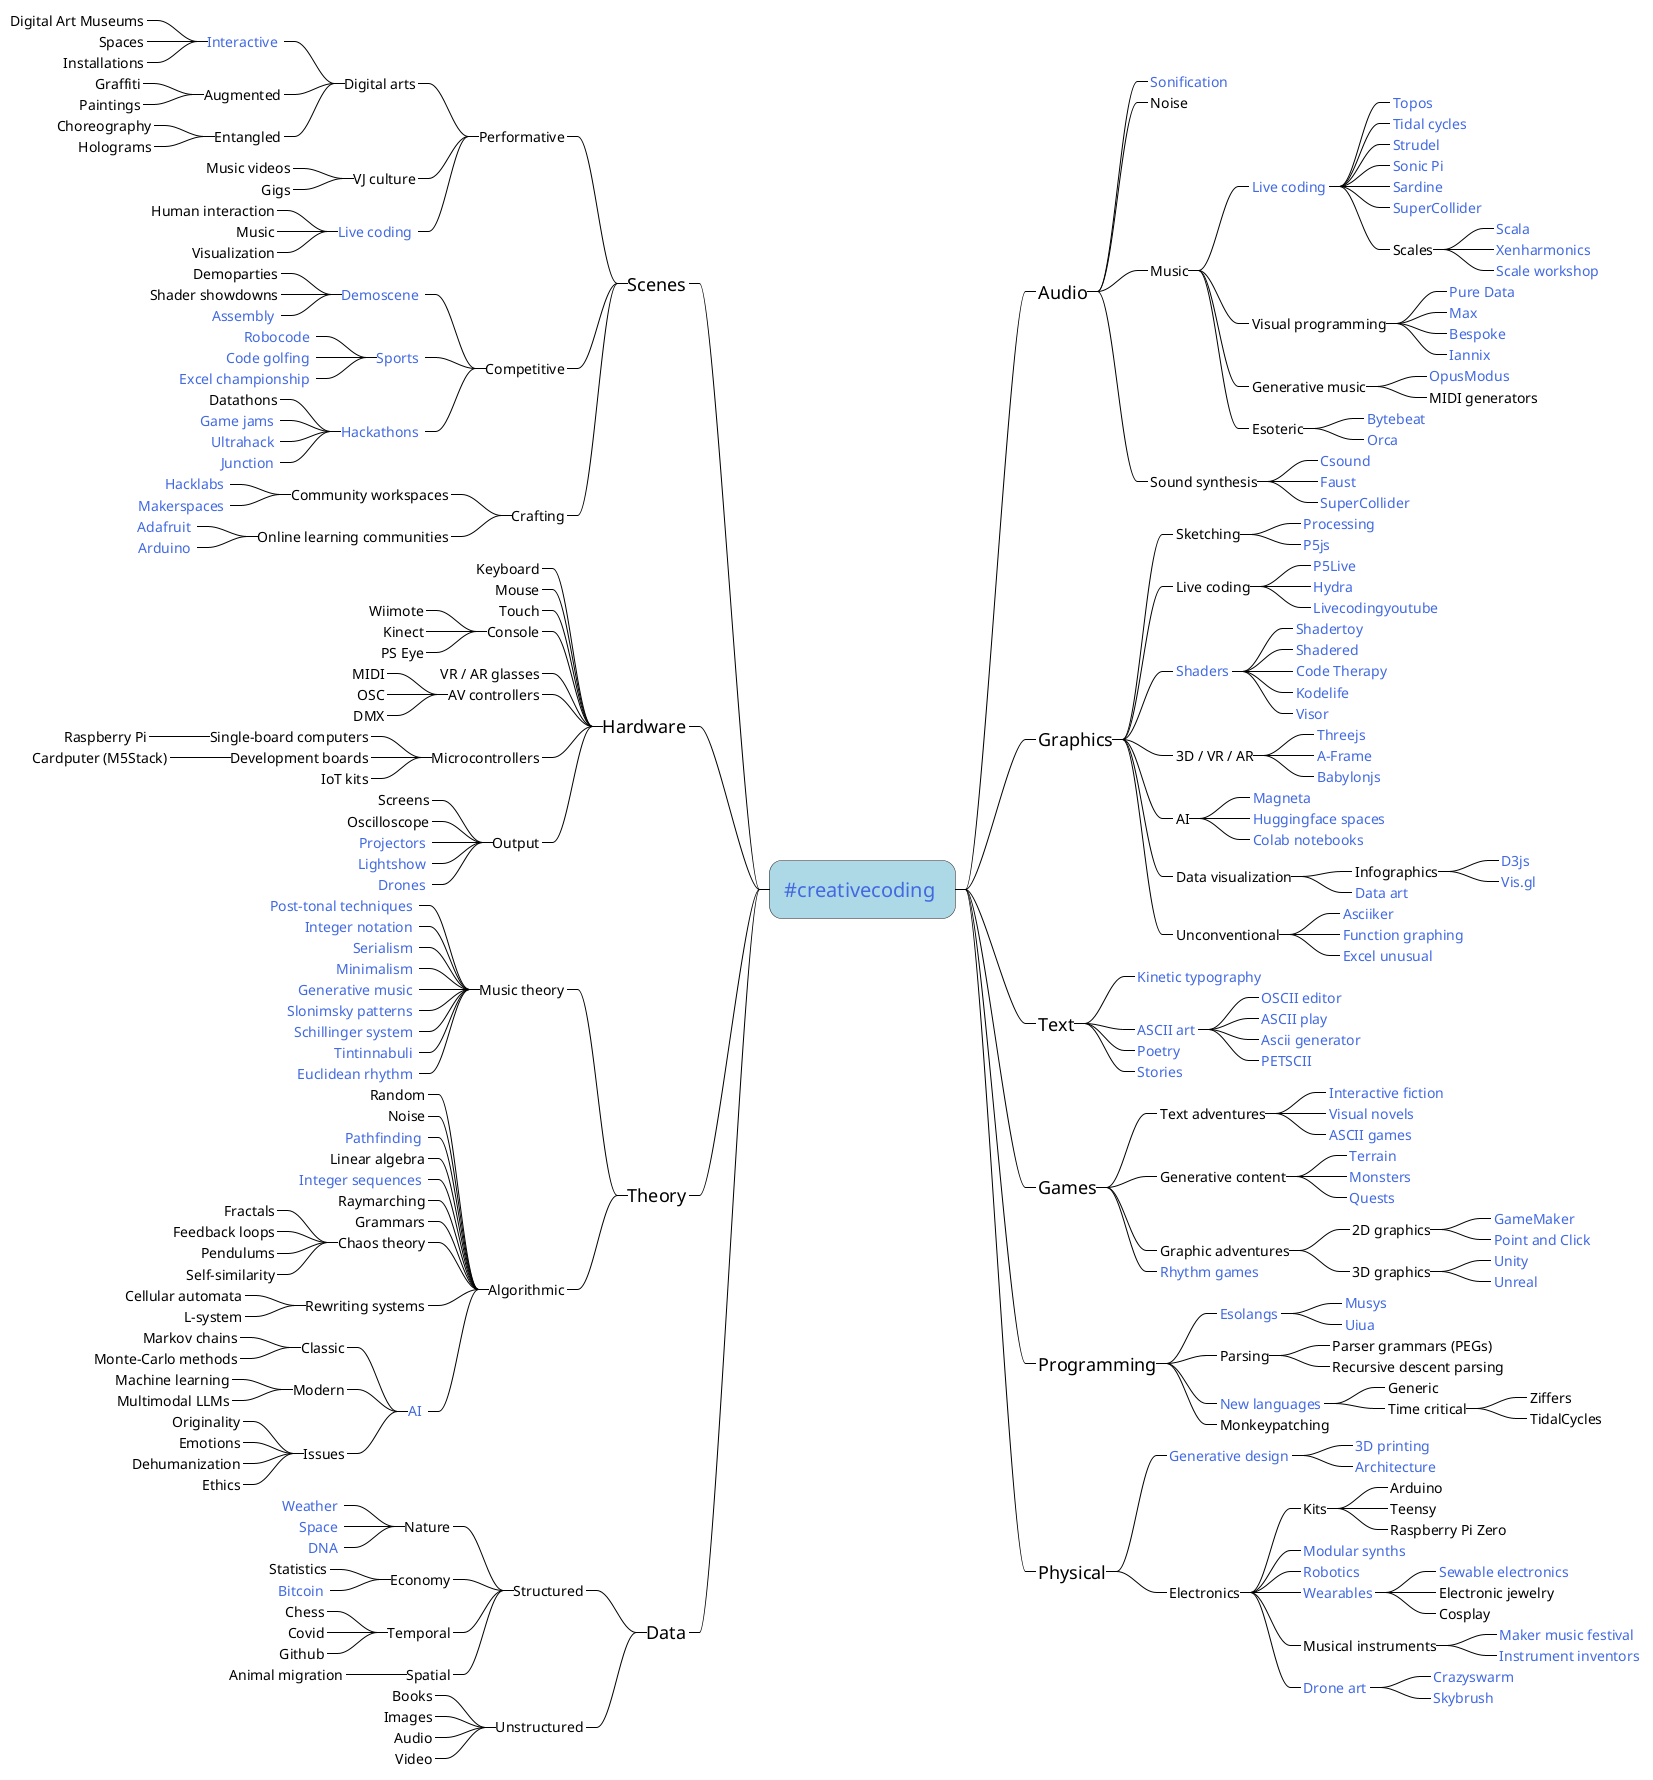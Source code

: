 @startmindmap
<style>
mindmapDiagram 
{
  node {
    Margin 25
    Padding 15
    LineThickness 0.5
    FontName Consolas
  }
  node {
    :depth(0) {
      FontSize 20
    }
    :depth(1) {
      FontSize 18
    }
  }
  boxless {
    Margin 15
    FontColor Black
  }
  arrow {
    Maring 100
    LineStyle 0
    LineThickness 1.0
    LineColor Black
  }
  .center {
    HyperlinkColor RoyalBlue
    BackgroundColor lightblue
    HyperlinkUnderlineThickness 0
    HyperlinkUnderline false
  }
  .link {
    Padding 15
    HyperlinkColor RoyalBlue
    HyperlinkUnderlineThickness 0
    HyperlinkUnderline false
  }
}
</style>

skinparam svgLinkTarget _blank

* [[https://github.com/terkelg/awesome-creative-coding #creativecoding]] <<center>>

**_ Audio
***_ [[https://sonification.design/ Sonification]] <<link>>
***_ Noise
***_ Music
****_ [[https://livecodingbook.toplap.org Live coding]] <<link>>
*****_ [[https://topos.live Topos]] <<link>>
*****_ [[https://tidalcycles.org/ Tidal cycles]] <<link>>
*****_ [[https://strudel.tidalcycles.org/ Strudel]] <<link>>
*****_ [[https://sonic-pi.net/ Sonic Pi]] <<link>>
*****_ [[https://sardine.raphaelforment.fr/ Sardine]] <<link>>
*****_ [[https://supercollider.github.io/ SuperCollider]] <<link>>
*****_ Scales
******_ [[https://www.huygens-fokker.org/scala/ Scala]] <<link>>
******_ [[https://en.xen.wiki/w/Main_Page Xenharmonics]] <<link>>
******_ [[https://scaleworkshop.plainsound.org Scale workshop]] <<link>>
****_ Visual programming
*****_ [[https://puredata.info/ Pure Data]] <<link>>
*****_ [[https://cycling74.com/products/max Max]] <<link>>
*****_ [[https://www.bespokesynth.com/ Bespoke]] <<link>>
*****_ [[https://www.iannix.org/en/whatisiannix/ Iannix]] <<link>>
****_ Generative music
*****_ [[https://opusmodus.com/ OpusModus]] <<link>>
*****_ MIDI generators
****_ Esoteric
*****_ [[https://dollchan.net/bytebeat/ Bytebeat]] <<link>>
*****_ [[https://hundredrabbits.itch.io/orca Orca]] <<link>>

***_ Sound synthesis
****_ [[https://csound.com/ Csound]] <<link>>
****_ [[https://faust.grame.fr/ Faust]] <<link>>
****_ [[https://supercollider.github.io/ SuperCollider]] <<link>>

**_ Graphics
***_ Sketching
****_ [[https://processing.org/ Processing]] <<link>>
****_ [[https://p5js.org/ P5js]] <<link>>
***_ Live coding
****_ [[https://teddavis.org/p5live P5Live]] <<link>>
****_ [[https://hydra.ojack.xyz/ Hydra]] <<link>>
****_ [[https://livecodingyoutube.github.io Livecodingyoutube]] <<link>>
***_ [[https://thebookofshaders.com/{What are shaders?} Shaders]] <<link>>
****_ [[https://www.shadertoy.com/ Shadertoy]] <<link>>
****_ [[https://shadered.org/ Shadered]] <<link>>
****_ [[https://thecodetherapy.com/ Code Therapy]] <<link>>
****_ [[https://hexler.net/kodelife Kodelife]] <<link>>
****_ [[https://www.visor.live/ Visor]] <<link>>
***_ 3D / VR / AR
****_ [[https://threejs.org/ Threejs]] <<link>>
****_ [[https://aframe.io/ A-Frame]] <<link>>
****_ [[https://playground.babylonjs.com/ Babylonjs]] <<link>>
***_ AI
****_ [[https://magenta.tensorflow.org/demos Magneta]] <<link>>
****_ [[https://huggingface.co/spaces/ Huggingface spaces]] <<link>>
****_ [[https://github.com/amrzv/awesome-colab-notebooks Colab notebooks]] <<link>>

***_  Data visualization
****_ Infographics
*****_ [[https://d3js.org/ D3js]] <<link>>
*****_ [[https://vis.gl/frameworks Vis.gl]] <<link>>
****_ [[https://www.ted.com/playlists/201/art_from_data Data art]] <<link>>
***_ Unconventional
****_ [[https://asciicker.com/ Asciiker]] <<link>>
****_ [[https://github.com/harry7557558/spirula Function graphing]] <<link>>
****_ [[https://excelunusual.com/ Excel unusual]] <<link>>

**_ Text
***_ [[https://timrodenbroeker.de/processing-tutorial-kinetic-typography-1 Kinetic typography]] <<link>>
***_ [[https://github.com/khrome/ascii-art-docs/blob/master/History.md ASCII art]] <<link>>
****_ [[https://gitlab.com/adelfaure/oscii OSCII editor]] <<link>>
****_ [[https://play.ertdfgcvb.xyz/ ASCII play]] <<link>>
****_ [[https://github.com/JuliaPoo/AsciiArtist Ascii generator]] <<link>>
****_ [[https://github.com/nurpax/petmate PETSCII]] <<link>>
***_ [[https://github.com/coreybobco/generativepoetry-py Poetry]] <<link>>
***_ [[https://nanogenmo.github.io/ Stories]] <<link>>

**_ Games
***_ Text adventures
****_ [[https://github.com/tajmone/awesome-interactive-fiction Interactive fiction]] <<link>>
****_ [[https://www.renpy.org/ Visual novels]] <<link>>
****_ [[https://adelfaure.net/games/ ASCII games]] <<link>>

***_ Generative content
****_ [[https://urn.fi/URN:NBN:fi:tuni-202304234159 Terrain]] <<link>>
****_ [[https://www.kylehuang.design/monstergan Monsters]] <<link>>
****_ [[https://github.com/gknappattack/DRAGN-Town-Quests Quests]] <<link>>
***_ Graphic adventures
****_ 2D graphics
*****_ [[https://gamemaker.io/en GameMaker]] <<link>>
*****_ [[https://github.com/topics/point-and-click Point and Click]] <<link>>
****_ 3D graphics
*****_ [[https://unity.com/ Unity]] <<link>>
*****_ [[https://www.unrealengine.com/en-US Unreal]] <<link>>
***_ [[https://github.com/topics/rhythm-game Rhythm games]] <<link>>

**_ Programming
***_ [[https://esolangs.org/wiki/Main_Page Esolangs]] <<link>>
****_ [[https://esolangs.org/wiki/MUSYS Musys]] <<link>>
****_ [[https://www.uiua.org Uiua]] <<link>>
***_ Parsing
****_ Parser grammars (PEGs)
****_ Recursive descent parsing
***_ [[https://eloquentjavascript.net/12_language.html New languages]] <<link>>
****_ Generic
****_ Time critical
*****_ Ziffers
*****_ TidalCycles
***_ Monkeypatching

**_ Physical
***_ [[https://github.com/topics/generative-design Generative design]] <<link>>
****_ [[https://xyzdims.com/2023/02/09/3d-printing-parametric-generative-3d-infill-geometries/ 3D printing]] <<link>>
****_ [[https://dynamobim.org/ Architecture]] <<link>>
***_ Electronics
****_ Kits
*****_ Arduino
*****_ Teensy
*****_ Raspberry Pi Zero
****_ [[https://github.com/topics/modular-synthesizers Modular synths]] <<link>>
****_ [[https://github.com/topics/robotics Robotics]] <<link>>
****_ [[https://github.com/topics/wearables Wearables]] <<link>>
*****_ [[https://learn.adafruit.com/lets-put-leds-in-things/sewable-circuits Sewable electronics]] <<link>>
*****_ Electronic jewelry
*****_ Cosplay
****_ Musical instruments
*****_ [[https://www.makermusicfestival.com/ Maker music festival]] <<link>>
*****_ [[https://instrumentinventors.org/ Instrument inventors]] <<link>>
****_ [[https://en.wikipedia.org/wiki/Drone_art Drone art]] <<link>>
*****_ [[https://crazyswarm.readthedocs.io/en/latest/ Crazyswarm]] <<link>>
*****_ [[https://skybrush.io/ Skybrush]] <<link>>

--_ Scenes

---_ Performative
----_ Digital arts
-----_ [[https://www.trendhunter.com/slideshow/interactive-art-installations Interactive]] <<link>>
------_ Digital Art Museums
------_ Spaces
------_ Installations
-----_ Augmented
------_ Graffiti
------_ Paintings
-----_ Entangled
------_ Choreography
------_ Holograms

----_ VJ culture
-----_ Music videos
-----_ Gigs


----_ [[https://github.com/toplap/awesome-livecoding Live coding]] <<link>>
-----_ Human interaction
-----_ Music
-----_ Visualization

---_ Competitive
----_ [[https://github.com/psykon/awesome-demoscene Demoscene]] <<link>>
-----_ Demoparties
-----_ Shader showdowns
-----_ [[https://assembly.org/en Assembly]] <<link>>
----_ [[https://github.com/lnishan/awesome-competitive-programming Sports]] <<link>>
-----_ [[https://robocode.sourceforge.io/ Robocode]] <<link>>
-----_ [[https://codegolf.stackexchange.com/ Code golfing]] <<link>>
-----_ [[https://www.fmworldcup.com/ Excel championship]] <<link>>
----_ [[https://hackathon.guide/ Hackathons]] <<link>>
-----_ Datathons
-----_ [[https://www.finnishgamejam.com/ Game jams]] <<link>>
-----_ [[https://ultrahack.org/ Ultrahack]] <<link>>
-----_ [[https://www.hackjunction.com/ Junction]] <<link>>

---_ Crafting
----_ Community workspaces
-----_ [[https://hacklab.fi/index_en.html Hacklabs]] <<link>>
-----_ [[https://directory.libraries.fi/services/room/pajamakerspace Makerspaces]] <<link>>
----_ Online learning communities
-----_ [[https://forums.adafruit.com/ Adafruit]] <<link>>
-----_ [[https://forum.arduino.cc/ Arduino]] <<link>>

--_ Hardware
---_ Keyboard
---_ Mouse
---_ Touch
---_ Console
----_ Wiimote
----_ Kinect
----_ PS Eye
---_ VR / AR glasses
---_ AV controllers
----_ MIDI
----_ OSC
----_ DMX
---_ Microcontrollers
----_ Single-board computers
-----_ Raspberry Pi
----_ Development boards
-----_ Cardputer (M5Stack)
----_ IoT kits
---_ Output
----_ Screens
----_ Oscilloscope
----_ [[https://github.com/codingjoe/MusicBeam Projectors]] <<link>>
----_ [[https://github.com/topics/lightshow Lightshow]] <<link>>
----_ [[https://github.com/topics/drone Drones]] <<link>>

--_ Theory
---_ Music theory
----_ [[https://viva.pressbooks.pub/openmusictheory/part/20th-and-21st-century-techniques/ Post-tonal techniques]] <<link>>
----_ [[https://viva.pressbooks.pub/openmusictheory/chapter/intervals-in-integer-notation/ Integer notation]] <<link>>
----_ [[https://musictheory.pugetsound.edu/mt21c/Serialism.html Serialism]] <<link>>
----_ [[https://musictheory.pugetsound.edu/mt21c/Minimalism.html Minimalism]] <<link>>
----_ [[https://en.wikipedia.org/wiki/Generative_music Generative music]] <<link>>
----_ [[https://atchai.com/blog/2016-02-09-john-coltrane-nicolas-slonimsky-and-the-arduino-part-1/ Slonimsky patterns]] <<link>>
----_ [[https://en.wikipedia.org/wiki/Schillinger_system Schillinger system]] <<link>>
----_ [[https://en.wikipedia.org/wiki/Tintinnabuli Tintinnabuli]] <<link>>
----_ [[http://cgm.cs.mcgill.ca/~godfried/publications/banff.pdf Euclidean rhythm]] <<link>>
---_ Algorithmic
----_ Random
----_ Noise
----_ [[https://en.m.wikipedia.org/wiki/A*_search_algorithm Pathfinding]] <<link>>
----_ Linear algebra
----_ [[https://oeis.org Integer sequences]] <<link>>
----_ Raymarching
----_ Grammars
----_ Chaos theory
-----_ Fractals
-----_ Feedback loops
-----_ Pendulums
-----_ Self-similarity
----_ Rewriting systems
-----_ Cellular automata
-----_ L-system
----_ [[https://theresanaiforthat.com/ AI]] <<link>>
-----_ Classic
------_ Markov chains
------_ Monte-Carlo methods
-----_ Modern
------_ Machine learning
------_ Multimodal LLMs
-----_ Issues
------_ Originality
------_ Emotions
------_ Dehumanization
------_ Ethics

--_ Data
---_ Structured
----_ Nature
-----_ [[https://www.ableton.com/en/blog/sound-the-alarm-data-sonification-as-a-tool-for-climate-action/ Weather]] <<link>>
-----_ [[https://www.system-sounds.com/ Space]] <<link>>
-----_ [[https://en.wikipedia.org/wiki/Protein_music DNA]] <<link>>
----_ Economy
-----_ Statistics
-----_ [[https://www.bitlisten.com/ Bitcoin]] <<link>>
----_ Temporal
-----_ Chess
-----_ Covid
-----_ Github
----_ Spatial
-----_ Animal migration
---_ Unstructured
----_ Books
----_ Images
----_ Audio
----_ Video
@endmindmap